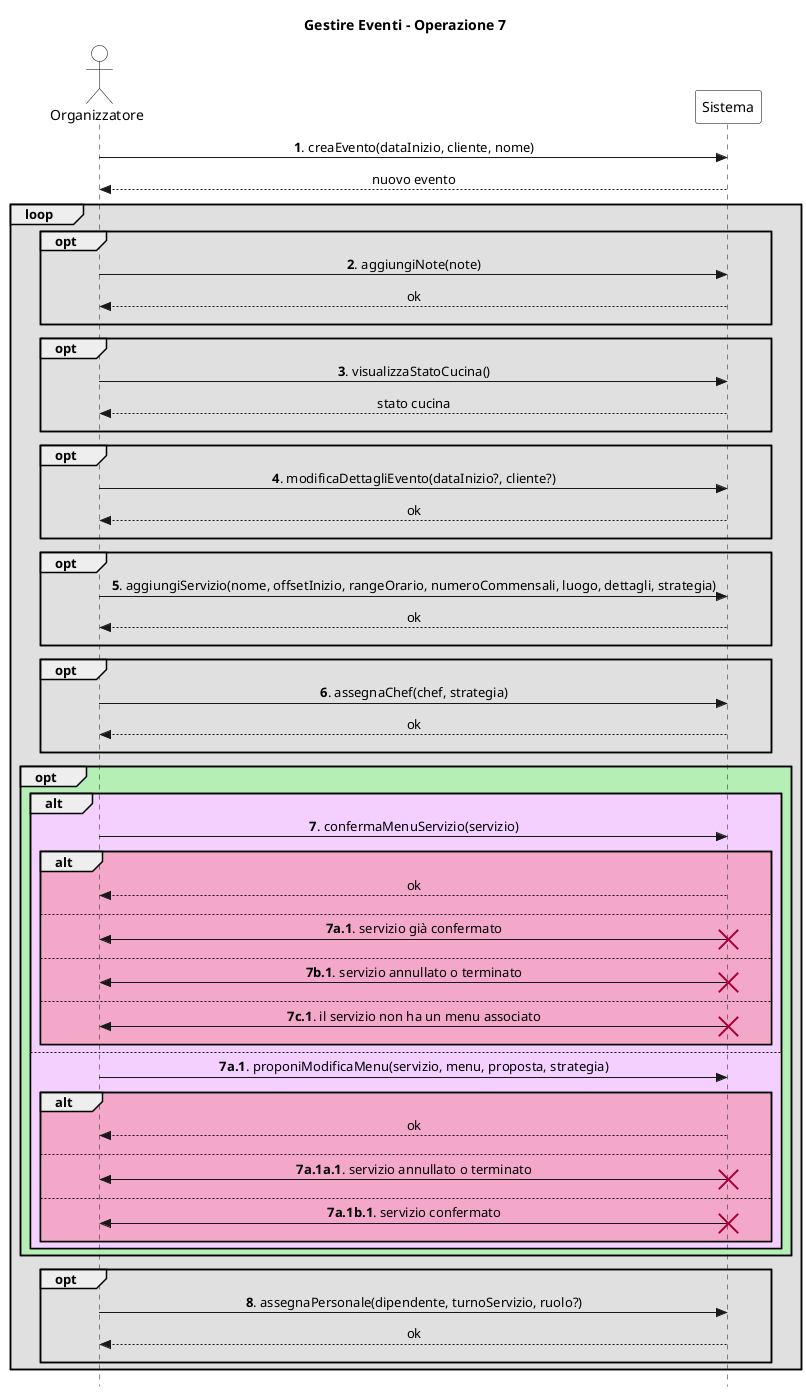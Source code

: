 @startuml
skinparam Style strictuml
skinparam SequenceMessageAlign center

skinparam sequence {
    ActorBorderColor Black
    ActorBackgroundColor White
    ParticipantBorderColor Black
    ParticipantBackgroundColor White
}

actor "Organizzatore" as org
participant Sistema

title Gestire Eventi - Operazione 7

org -> Sistema: **1**. creaEvento(dataInizio, cliente, nome)
return nuovo evento

loop #e0e0e0
    opt #e0e0e0
        org -> Sistema: **2**. aggiungiNote(note)
        return ok
        ||10||
    end

    opt #e0e0e0
        org -> Sistema: **3**. visualizzaStatoCucina()
        return stato cucina
        ||10||
    end

    opt #e0e0e0
        org -> Sistema: **4**. modificaDettagliEvento(dataInizio?, cliente?)
        return ok
        ||10||
    end

    opt #e0e0e0
        org -> Sistema: **5**. aggiungiServizio(nome, offsetInizio, rangeOrario, numeroCommensali, luogo, dettagli, strategia)
        return ok
        ||10||
    end

    opt #e0e0e0
        org -> Sistema: **6**. assegnaChef(chef, strategia)
        return ok
        ||10||
    end

    opt #b6efb6
        alt #f3d0ff
            org -> Sistema: **7**. confermaMenuServizio(servizio)
            alt #f3a7c9
                return ok
                ||10||
            else
                org <- Sistema: **7a.1**. servizio già confermato
                destroy Sistema
                ||10||
            else
                org <- Sistema: **7b.1**. servizio annullato o terminato
                destroy Sistema
                ||10||
            else
                org <- Sistema: **7c.1**. il servizio non ha un menu associato
                destroy Sistema
                ||10||
            end
        else
            org -> Sistema: **7a.1**. proponiModificaMenu(servizio, menu, proposta, strategia)
            alt #f3a7c9
                return ok
                ||10||
            else
                org <- Sistema: **7a.1a.1**. servizio annullato o terminato
                destroy Sistema
                ||10||
            else
                org <- Sistema: **7a.1b.1**. servizio confermato
                destroy Sistema
                ||10||
            end
        end
    end

    opt #e0e0e0
        org -> Sistema: **8**. assegnaPersonale(dipendente, turnoServizio, ruolo?)
        return ok
        ||10||
    end
end
@enduml